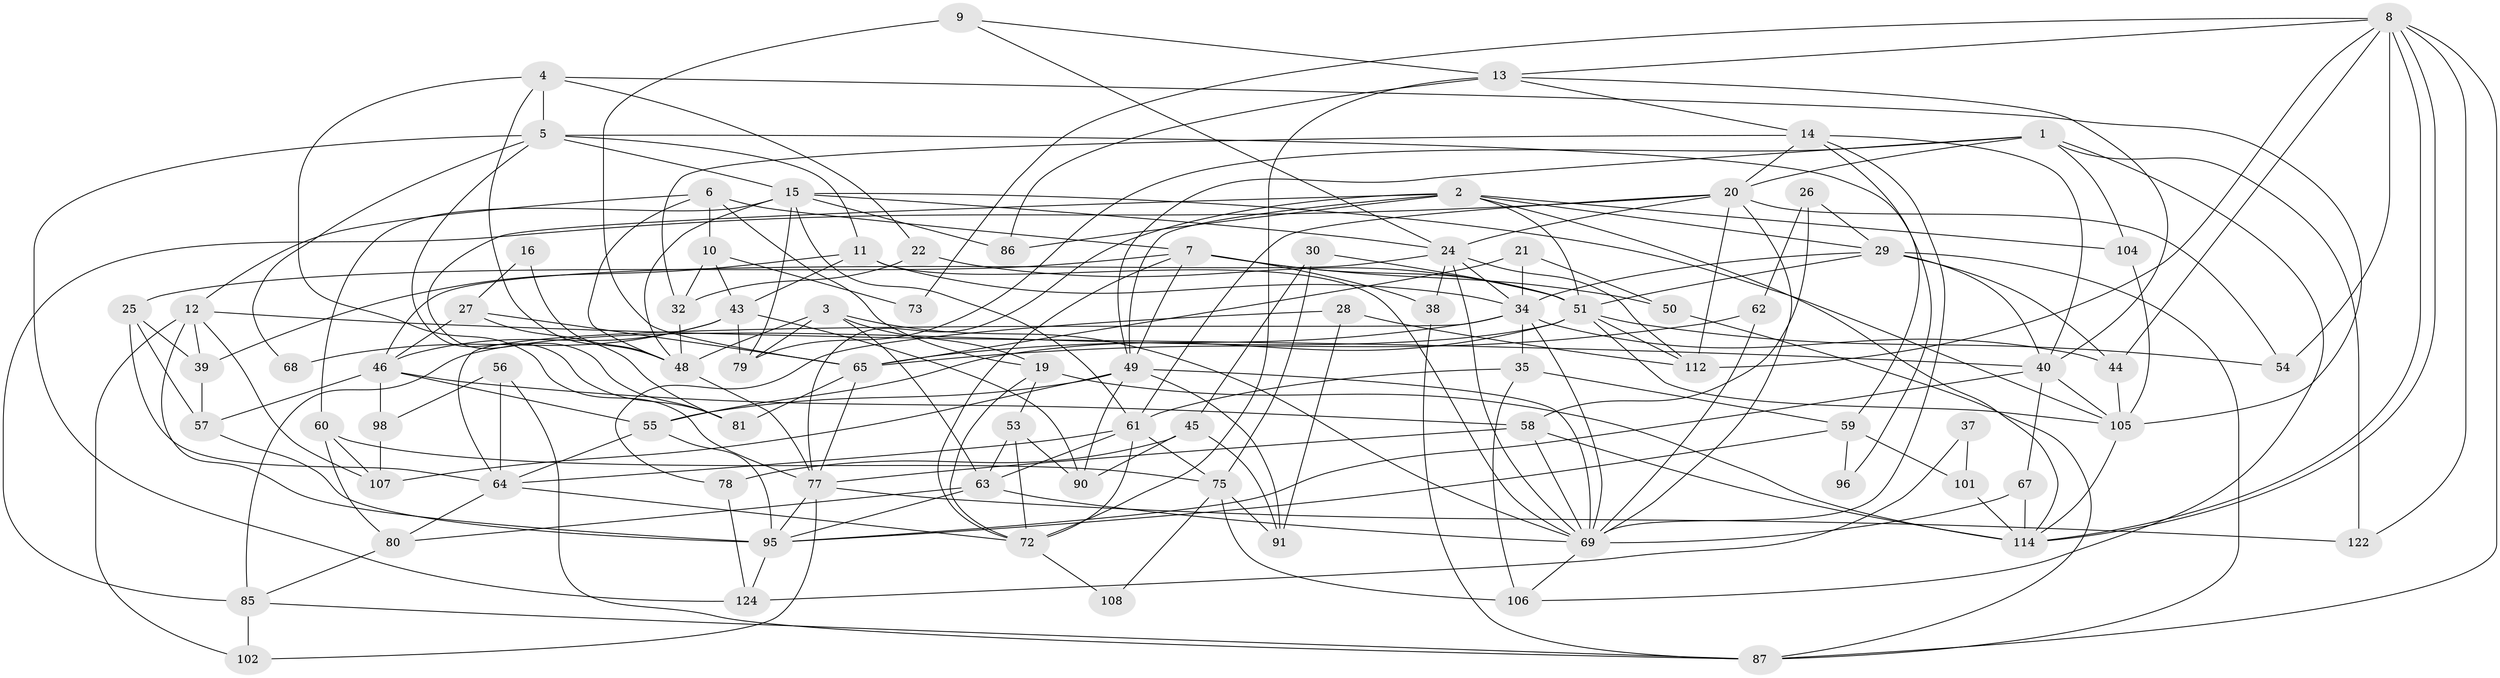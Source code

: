 // original degree distribution, {5: 0.18604651162790697, 6: 0.09302325581395349, 3: 0.3023255813953488, 4: 0.24031007751937986, 2: 0.12403100775193798, 7: 0.03875968992248062, 8: 0.015503875968992248}
// Generated by graph-tools (version 1.1) at 2025/41/03/06/25 10:41:53]
// undirected, 85 vertices, 212 edges
graph export_dot {
graph [start="1"]
  node [color=gray90,style=filled];
  1 [super="+52"];
  2 [super="+18"];
  3 [super="+129"];
  4 [super="+118"];
  5 [super="+94"];
  6;
  7 [super="+99"];
  8 [super="+103"];
  9 [super="+92"];
  10 [super="+70"];
  11;
  12 [super="+42"];
  13 [super="+17"];
  14 [super="+33"];
  15 [super="+23"];
  16;
  19;
  20 [super="+41"];
  21;
  22 [super="+36"];
  24 [super="+84"];
  25;
  26;
  27;
  28;
  29 [super="+31"];
  30;
  32;
  34 [super="+120"];
  35 [super="+47"];
  37;
  38;
  39 [super="+89"];
  40 [super="+93"];
  43 [super="+82"];
  44;
  45;
  46 [super="+71"];
  48;
  49 [super="+127"];
  50;
  51 [super="+126"];
  53 [super="+128"];
  54;
  55 [super="+83"];
  56;
  57 [super="+88"];
  58;
  59 [super="+109"];
  60;
  61 [super="+66"];
  62;
  63;
  64 [super="+123"];
  65 [super="+115"];
  67;
  68;
  69 [super="+76"];
  72 [super="+74"];
  73;
  75;
  77 [super="+121"];
  78;
  79 [super="+110"];
  80 [super="+97"];
  81;
  85;
  86 [super="+116"];
  87 [super="+113"];
  90;
  91 [super="+125"];
  95 [super="+100"];
  96;
  98;
  101;
  102;
  104;
  105 [super="+111"];
  106;
  107 [super="+119"];
  108;
  112;
  114 [super="+117"];
  122;
  124;
  1 -- 49;
  1 -- 79;
  1 -- 104;
  1 -- 20;
  1 -- 122;
  1 -- 106;
  2 -- 86;
  2 -- 104;
  2 -- 114;
  2 -- 49;
  2 -- 81;
  2 -- 77;
  2 -- 29;
  2 -- 51;
  3 -- 19;
  3 -- 63;
  3 -- 48;
  3 -- 69;
  3 -- 79;
  4 -- 77;
  4 -- 5 [weight=2];
  4 -- 48;
  4 -- 22;
  4 -- 105;
  5 -- 11;
  5 -- 15;
  5 -- 124;
  5 -- 96;
  5 -- 81;
  5 -- 68;
  6 -- 48;
  6 -- 7;
  6 -- 12;
  6 -- 19;
  6 -- 10;
  7 -- 51;
  7 -- 38;
  7 -- 25;
  7 -- 72;
  7 -- 49;
  7 -- 50;
  8 -- 44;
  8 -- 114;
  8 -- 114;
  8 -- 13;
  8 -- 112;
  8 -- 54;
  8 -- 87;
  8 -- 73;
  8 -- 122;
  9 -- 13;
  9 -- 65;
  9 -- 24;
  10 -- 32;
  10 -- 73;
  10 -- 43;
  11 -- 39;
  11 -- 43;
  11 -- 69;
  11 -- 34;
  12 -- 102;
  12 -- 39;
  12 -- 95;
  12 -- 40;
  12 -- 107;
  13 -- 72;
  13 -- 40;
  13 -- 14;
  13 -- 86;
  14 -- 69;
  14 -- 20;
  14 -- 32;
  14 -- 59;
  14 -- 40;
  15 -- 48;
  15 -- 60;
  15 -- 79;
  15 -- 86;
  15 -- 105;
  15 -- 61;
  15 -- 24;
  16 -- 27;
  16 -- 48;
  19 -- 114;
  19 -- 53;
  19 -- 72;
  20 -- 112;
  20 -- 85;
  20 -- 54;
  20 -- 69;
  20 -- 61;
  20 -- 24;
  21 -- 50;
  21 -- 65;
  21 -- 34;
  22 -- 32;
  22 -- 51;
  24 -- 69;
  24 -- 38;
  24 -- 112;
  24 -- 34;
  24 -- 46;
  25 -- 64;
  25 -- 39;
  25 -- 57;
  26 -- 58;
  26 -- 62;
  26 -- 29;
  27 -- 81;
  27 -- 65;
  27 -- 46;
  28 -- 78;
  28 -- 112;
  28 -- 91;
  29 -- 87;
  29 -- 34;
  29 -- 51;
  29 -- 44;
  29 -- 40;
  30 -- 75;
  30 -- 45;
  30 -- 51;
  32 -- 48;
  34 -- 44;
  34 -- 35;
  34 -- 64;
  34 -- 65;
  34 -- 69;
  35 -- 106;
  35 -- 59;
  35 -- 61;
  37 -- 124;
  37 -- 101;
  38 -- 87;
  39 -- 57;
  40 -- 95;
  40 -- 105;
  40 -- 67;
  43 -- 79;
  43 -- 68;
  43 -- 90;
  43 -- 46;
  44 -- 105;
  45 -- 78;
  45 -- 90;
  45 -- 91;
  46 -- 58;
  46 -- 98;
  46 -- 57;
  46 -- 55;
  48 -- 77;
  49 -- 69;
  49 -- 55;
  49 -- 90;
  49 -- 91;
  49 -- 107;
  50 -- 87;
  51 -- 54;
  51 -- 105;
  51 -- 112;
  51 -- 85;
  51 -- 55;
  53 -- 90;
  53 -- 72;
  53 -- 63;
  55 -- 64;
  55 -- 95;
  56 -- 87;
  56 -- 98;
  56 -- 64;
  57 -- 95;
  58 -- 77;
  58 -- 69;
  58 -- 114;
  59 -- 95;
  59 -- 101;
  59 -- 96;
  60 -- 75;
  60 -- 80;
  60 -- 107;
  61 -- 72;
  61 -- 63;
  61 -- 75;
  61 -- 64;
  62 -- 69;
  62 -- 65;
  63 -- 95;
  63 -- 69;
  63 -- 80;
  64 -- 80;
  64 -- 72;
  65 -- 77;
  65 -- 81;
  67 -- 69;
  67 -- 114;
  69 -- 106;
  72 -- 108;
  75 -- 106;
  75 -- 108;
  75 -- 91;
  77 -- 95;
  77 -- 102;
  77 -- 122;
  78 -- 124;
  80 -- 85;
  85 -- 102;
  85 -- 87;
  95 -- 124;
  98 -- 107;
  101 -- 114;
  104 -- 105;
  105 -- 114;
}
